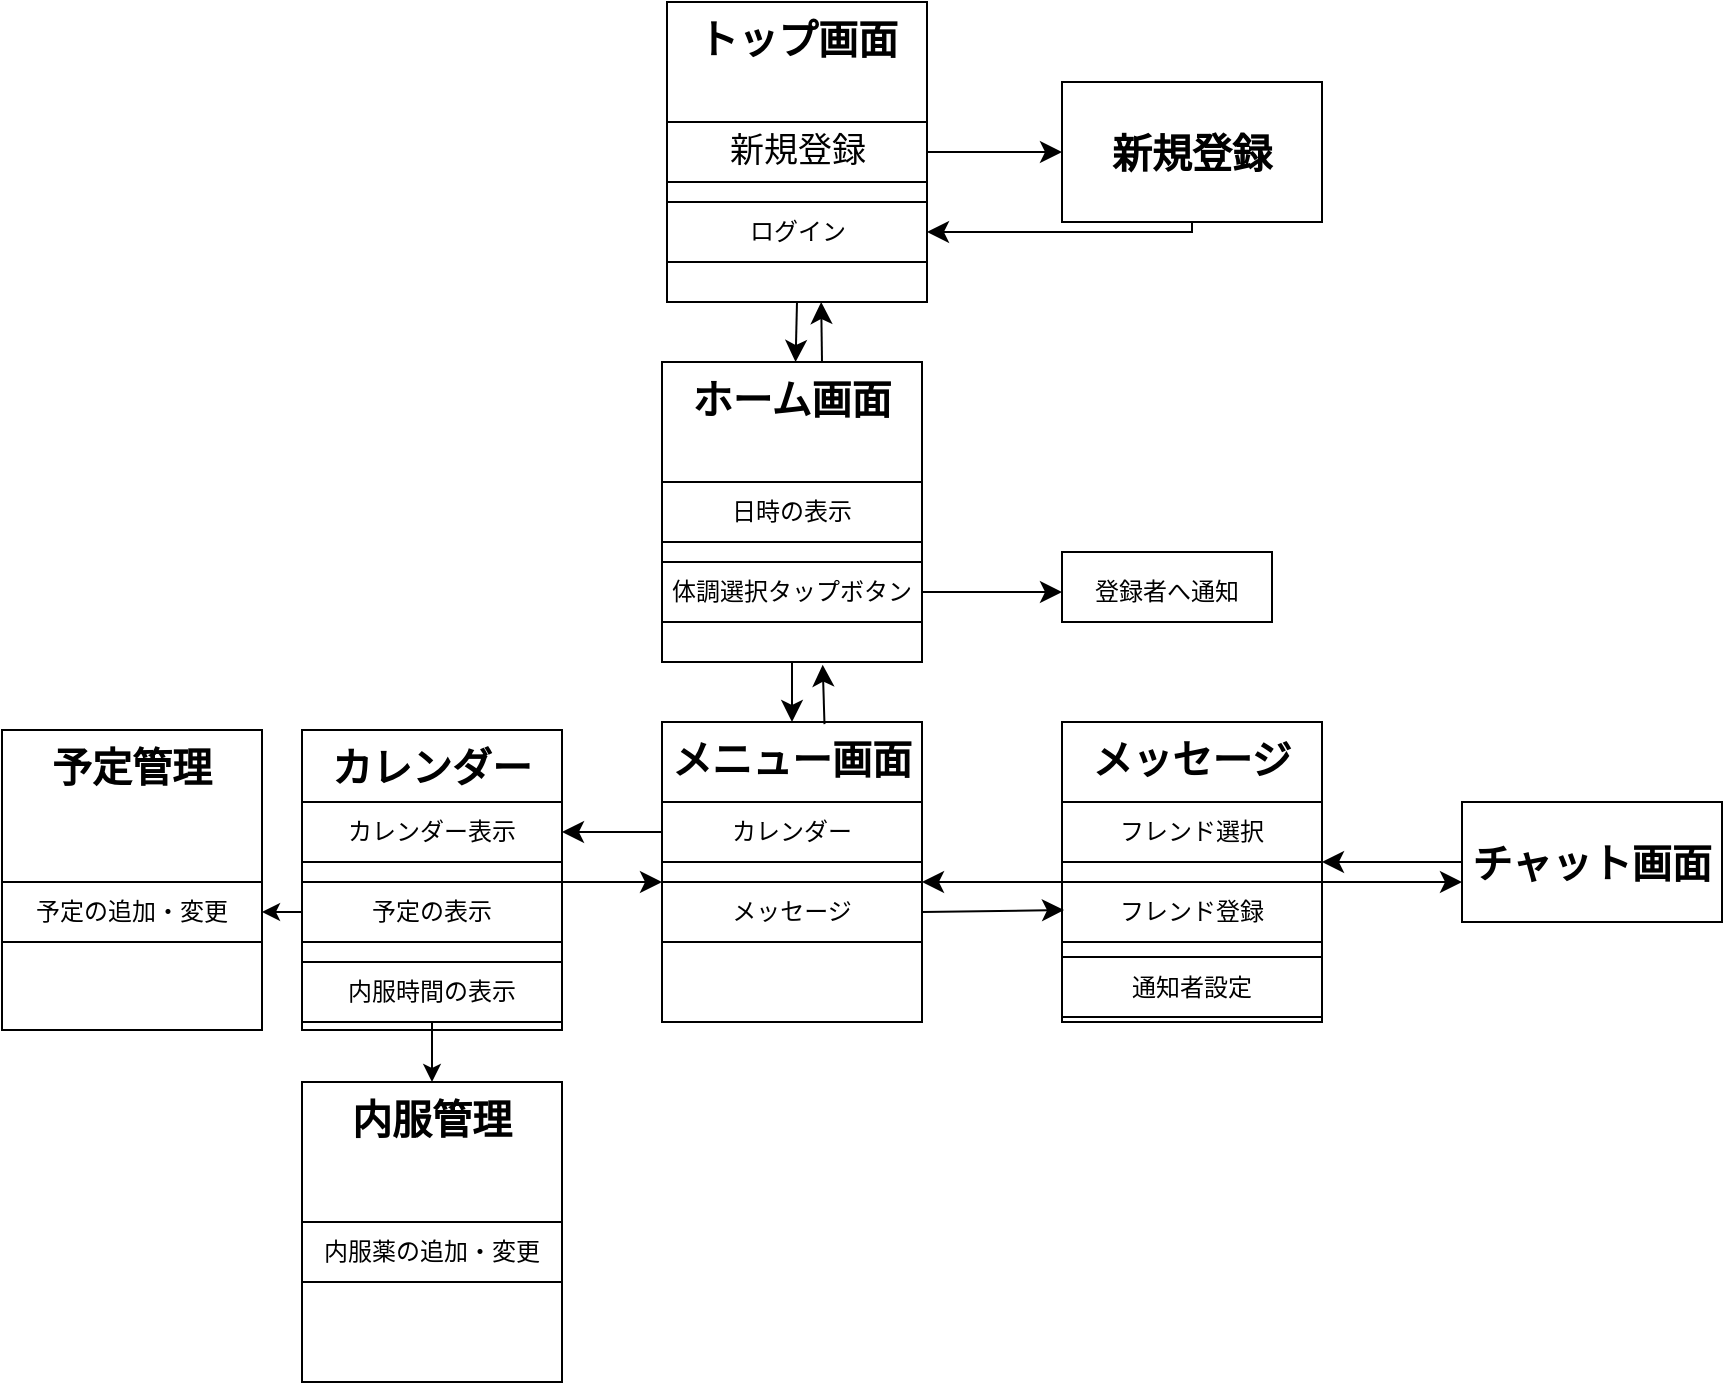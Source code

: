 <mxfile version="22.1.21" type="github">
  <diagram name="ページ1" id="Q2Ya9xMUk2xHWxwP_7T7">
    <mxGraphModel dx="1050" dy="557" grid="1" gridSize="10" guides="1" tooltips="1" connect="1" arrows="1" fold="1" page="1" pageScale="1" pageWidth="1169" pageHeight="827" math="0" shadow="0">
      <root>
        <mxCell id="0" />
        <mxCell id="1" parent="0" />
        <mxCell id="wF62uJ5CvshdJTcdhQYN-43" value="&lt;b style=&quot;border-color: var(--border-color); font-size: 20px; text-align: justify;&quot;&gt;メッセージ&lt;/b&gt;" style="rounded=0;whiteSpace=wrap;html=1;fontSize=16;verticalAlign=top;" parent="1" vertex="1">
          <mxGeometry x="560" y="410" width="130" height="150" as="geometry" />
        </mxCell>
        <mxCell id="wF62uJ5CvshdJTcdhQYN-39" value="&lt;b style=&quot;border-color: var(--border-color); font-size: 20px; text-align: justify;&quot;&gt;カレンダー&lt;/b&gt;" style="rounded=0;whiteSpace=wrap;html=1;fontSize=16;verticalAlign=top;" parent="1" vertex="1">
          <mxGeometry x="180" y="414" width="130" height="150" as="geometry" />
        </mxCell>
        <mxCell id="wF62uJ5CvshdJTcdhQYN-40" value="&lt;b style=&quot;border-color: var(--border-color); font-size: 12px; text-align: justify; background-color: initial;&quot;&gt;&lt;font style=&quot;border-color: var(--border-color); font-size: 20px;&quot;&gt;メニュー画面&lt;/font&gt;&lt;/b&gt;" style="rounded=0;whiteSpace=wrap;html=1;fontSize=16;verticalAlign=top;" parent="1" vertex="1">
          <mxGeometry x="360" y="410" width="130" height="150" as="geometry" />
        </mxCell>
        <mxCell id="wF62uJ5CvshdJTcdhQYN-54" style="edgeStyle=none;curved=1;rounded=0;orthogonalLoop=1;jettySize=auto;html=1;exitX=0.5;exitY=1;exitDx=0;exitDy=0;fontSize=12;startSize=8;endSize=8;" parent="1" source="wF62uJ5CvshdJTcdhQYN-38" edge="1">
          <mxGeometry relative="1" as="geometry">
            <mxPoint x="425" y="410" as="targetPoint" />
          </mxGeometry>
        </mxCell>
        <mxCell id="wF62uJ5CvshdJTcdhQYN-38" value="&lt;b style=&quot;border-color: var(--border-color); font-size: 12px; text-align: justify; background-color: initial;&quot;&gt;&lt;font style=&quot;border-color: var(--border-color); font-size: 20px;&quot;&gt;ホーム画面&lt;/font&gt;&lt;/b&gt;" style="rounded=0;whiteSpace=wrap;html=1;fontSize=16;verticalAlign=top;" parent="1" vertex="1">
          <mxGeometry x="360" y="230" width="130" height="150" as="geometry" />
        </mxCell>
        <mxCell id="wF62uJ5CvshdJTcdhQYN-53" style="edgeStyle=none;curved=1;rounded=0;orthogonalLoop=1;jettySize=auto;html=1;exitX=0.5;exitY=1;exitDx=0;exitDy=0;fontSize=12;startSize=8;endSize=8;" parent="1" source="wF62uJ5CvshdJTcdhQYN-35" target="wF62uJ5CvshdJTcdhQYN-38" edge="1">
          <mxGeometry relative="1" as="geometry" />
        </mxCell>
        <mxCell id="wF62uJ5CvshdJTcdhQYN-35" value="&lt;b style=&quot;border-color: var(--border-color); font-size: 12px; text-align: justify; background-color: initial;&quot;&gt;&lt;font style=&quot;border-color: var(--border-color); font-size: 20px;&quot;&gt;トップ画面&lt;/font&gt;&lt;/b&gt;" style="rounded=0;whiteSpace=wrap;html=1;fontSize=16;verticalAlign=top;" parent="1" vertex="1">
          <mxGeometry x="362.5" y="50" width="130" height="150" as="geometry" />
        </mxCell>
        <mxCell id="W6s8UJVwXBzkDUXXLHak-12" value="日時の表示" style="rounded=0;whiteSpace=wrap;html=1;fillColor=#FFFFFF;strokeColor=#000000;" parent="1" vertex="1">
          <mxGeometry x="360" y="290" width="130" height="30" as="geometry" />
        </mxCell>
        <mxCell id="W6s8UJVwXBzkDUXXLHak-17" value="カレンダー表示" style="rounded=0;whiteSpace=wrap;html=1;fillColor=#FFFFFF;strokeColor=#000000;" parent="1" vertex="1">
          <mxGeometry x="180" y="450" width="130" height="30" as="geometry" />
        </mxCell>
        <mxCell id="W6s8UJVwXBzkDUXXLHak-19" value="メッセージ" style="rounded=0;whiteSpace=wrap;html=1;fillColor=#FFFFFF;strokeColor=#000000;" parent="1" vertex="1">
          <mxGeometry x="360" y="490" width="130" height="30" as="geometry" />
        </mxCell>
        <mxCell id="wF62uJ5CvshdJTcdhQYN-56" style="edgeStyle=none;curved=1;rounded=0;orthogonalLoop=1;jettySize=auto;html=1;exitX=1;exitY=0.5;exitDx=0;exitDy=0;fontSize=12;startSize=8;endSize=8;entryX=0;entryY=0.5;entryDx=0;entryDy=0;" parent="1" source="W6s8UJVwXBzkDUXXLHak-21" edge="1">
          <mxGeometry relative="1" as="geometry">
            <mxPoint x="560" y="345" as="targetPoint" />
          </mxGeometry>
        </mxCell>
        <mxCell id="W6s8UJVwXBzkDUXXLHak-21" value="体調選択タップボタン" style="rounded=0;whiteSpace=wrap;html=1;fillColor=#FFFFFF;strokeColor=#000000;" parent="1" vertex="1">
          <mxGeometry x="360" y="330" width="130" height="30" as="geometry" />
        </mxCell>
        <mxCell id="wF62uJ5CvshdJTcdhQYN-58" style="edgeStyle=none;curved=1;rounded=0;orthogonalLoop=1;jettySize=auto;html=1;exitX=0;exitY=0.5;exitDx=0;exitDy=0;entryX=1;entryY=0.5;entryDx=0;entryDy=0;fontSize=12;startSize=8;endSize=8;" parent="1" source="W6s8UJVwXBzkDUXXLHak-20" target="W6s8UJVwXBzkDUXXLHak-17" edge="1">
          <mxGeometry relative="1" as="geometry" />
        </mxCell>
        <mxCell id="W6s8UJVwXBzkDUXXLHak-20" value="カレンダー" style="rounded=0;whiteSpace=wrap;html=1;fillColor=#FFFFFF;strokeColor=#000000;" parent="1" vertex="1">
          <mxGeometry x="360" y="450" width="130" height="30" as="geometry" />
        </mxCell>
        <mxCell id="W6s8UJVwXBzkDUXXLHak-29" value="内服時間の表示" style="rounded=0;whiteSpace=wrap;html=1;fillColor=#FFFFFF;strokeColor=#000000;" parent="1" vertex="1">
          <mxGeometry x="180" y="530" width="130" height="30" as="geometry" />
        </mxCell>
        <mxCell id="W6s8UJVwXBzkDUXXLHak-30" value="予定の表示" style="rounded=0;whiteSpace=wrap;html=1;fillColor=#FFFFFF;strokeColor=#000000;" parent="1" vertex="1">
          <mxGeometry x="180" y="490" width="130" height="30" as="geometry" />
        </mxCell>
        <mxCell id="W6s8UJVwXBzkDUXXLHak-44" value="フレンド登録" style="rounded=0;whiteSpace=wrap;html=1;fillColor=#FFFFFF;strokeColor=#000000;" parent="1" vertex="1">
          <mxGeometry x="560" y="490" width="130" height="30" as="geometry" />
        </mxCell>
        <mxCell id="W6s8UJVwXBzkDUXXLHak-45" value="フレンド選択" style="rounded=0;whiteSpace=wrap;html=1;fillColor=#FFFFFF;strokeColor=#000000;" parent="1" vertex="1">
          <mxGeometry x="560" y="450" width="130" height="30" as="geometry" />
        </mxCell>
        <mxCell id="W6s8UJVwXBzkDUXXLHak-9" value="ログイン" style="rounded=0;whiteSpace=wrap;html=1;fillColor=#FFFFFF;strokeColor=#000000;" parent="1" vertex="1">
          <mxGeometry x="362.5" y="150" width="130" height="30" as="geometry" />
        </mxCell>
        <mxCell id="wF62uJ5CvshdJTcdhQYN-52" style="edgeStyle=none;curved=1;rounded=0;orthogonalLoop=1;jettySize=auto;html=1;exitX=1;exitY=0.5;exitDx=0;exitDy=0;fontSize=12;startSize=8;endSize=8;" parent="1" source="W6s8UJVwXBzkDUXXLHak-7" target="wF62uJ5CvshdJTcdhQYN-45" edge="1">
          <mxGeometry relative="1" as="geometry" />
        </mxCell>
        <mxCell id="W6s8UJVwXBzkDUXXLHak-7" value="&lt;span style=&quot;font-size: 17px;&quot;&gt;新規登録&lt;/span&gt;" style="rounded=0;whiteSpace=wrap;html=1;fillColor=#FFFFFF;strokeColor=#000000;" parent="1" vertex="1">
          <mxGeometry x="362.5" y="110" width="130" height="30" as="geometry" />
        </mxCell>
        <mxCell id="wF62uJ5CvshdJTcdhQYN-45" value="&lt;b style=&quot;border-color: var(--border-color); font-size: 12px; text-align: justify; background-color: initial;&quot;&gt;&lt;font style=&quot;border-color: var(--border-color); font-size: 20px;&quot;&gt;新規登録&lt;/font&gt;&lt;/b&gt;" style="rounded=0;whiteSpace=wrap;html=1;fontSize=16;fillColor=#FFFFFF;strokeColor=#000000;" parent="1" vertex="1">
          <mxGeometry x="560" y="90" width="130" height="70" as="geometry" />
        </mxCell>
        <mxCell id="wF62uJ5CvshdJTcdhQYN-57" style="edgeStyle=none;curved=1;rounded=0;orthogonalLoop=1;jettySize=auto;html=1;entryX=0.5;entryY=0;entryDx=0;entryDy=0;fontSize=12;startSize=8;endSize=8;" parent="1" source="wF62uJ5CvshdJTcdhQYN-40" target="wF62uJ5CvshdJTcdhQYN-40" edge="1">
          <mxGeometry relative="1" as="geometry" />
        </mxCell>
        <mxCell id="wF62uJ5CvshdJTcdhQYN-59" style="edgeStyle=none;curved=1;rounded=0;orthogonalLoop=1;jettySize=auto;html=1;exitX=1;exitY=0.5;exitDx=0;exitDy=0;fontSize=12;startSize=8;endSize=8;" parent="1" source="W6s8UJVwXBzkDUXXLHak-19" edge="1">
          <mxGeometry relative="1" as="geometry">
            <mxPoint x="561" y="504" as="targetPoint" />
          </mxGeometry>
        </mxCell>
        <mxCell id="wF62uJ5CvshdJTcdhQYN-62" style="edgeStyle=none;curved=1;rounded=0;orthogonalLoop=1;jettySize=auto;html=1;exitX=1;exitY=0;exitDx=0;exitDy=0;fontSize=12;startSize=8;endSize=8;" parent="1" source="W6s8UJVwXBzkDUXXLHak-44" edge="1">
          <mxGeometry relative="1" as="geometry">
            <mxPoint x="760" y="490" as="targetPoint" />
          </mxGeometry>
        </mxCell>
        <mxCell id="wF62uJ5CvshdJTcdhQYN-69" value="" style="endArrow=classic;html=1;rounded=0;fontSize=12;startSize=8;endSize=8;curved=1;exitX=0;exitY=0.5;exitDx=0;exitDy=0;entryX=1;entryY=1;entryDx=0;entryDy=0;" parent="1" target="W6s8UJVwXBzkDUXXLHak-45" edge="1" source="KmbdM3Wqea-NaH2LksH6-8">
          <mxGeometry width="50" height="50" relative="1" as="geometry">
            <mxPoint x="760" y="477.5" as="sourcePoint" />
            <mxPoint x="660" y="500" as="targetPoint" />
            <Array as="points" />
          </mxGeometry>
        </mxCell>
        <mxCell id="wF62uJ5CvshdJTcdhQYN-70" value="" style="endArrow=classic;html=1;rounded=0;fontSize=12;startSize=8;endSize=8;curved=1;exitX=0;exitY=0;exitDx=0;exitDy=0;entryX=1;entryY=0;entryDx=0;entryDy=0;" parent="1" source="W6s8UJVwXBzkDUXXLHak-44" edge="1" target="W6s8UJVwXBzkDUXXLHak-19">
          <mxGeometry width="50" height="50" relative="1" as="geometry">
            <mxPoint x="550" y="490" as="sourcePoint" />
            <mxPoint x="500" y="490" as="targetPoint" />
          </mxGeometry>
        </mxCell>
        <mxCell id="wF62uJ5CvshdJTcdhQYN-71" value="" style="endArrow=classic;html=1;rounded=0;fontSize=12;startSize=8;endSize=8;curved=1;exitX=1;exitY=0;exitDx=0;exitDy=0;" parent="1" source="W6s8UJVwXBzkDUXXLHak-30" edge="1">
          <mxGeometry width="50" height="50" relative="1" as="geometry">
            <mxPoint x="610" y="550" as="sourcePoint" />
            <mxPoint x="360" y="490" as="targetPoint" />
          </mxGeometry>
        </mxCell>
        <mxCell id="wF62uJ5CvshdJTcdhQYN-72" value="" style="endArrow=classic;html=1;rounded=0;fontSize=12;startSize=8;endSize=8;curved=1;exitX=0.625;exitY=0.007;exitDx=0;exitDy=0;exitPerimeter=0;entryX=0.618;entryY=1.009;entryDx=0;entryDy=0;entryPerimeter=0;" parent="1" source="wF62uJ5CvshdJTcdhQYN-40" target="wF62uJ5CvshdJTcdhQYN-38" edge="1">
          <mxGeometry width="50" height="50" relative="1" as="geometry">
            <mxPoint x="610" y="550" as="sourcePoint" />
            <mxPoint x="660" y="500" as="targetPoint" />
          </mxGeometry>
        </mxCell>
        <mxCell id="wF62uJ5CvshdJTcdhQYN-73" value="" style="endArrow=classic;html=1;rounded=0;fontSize=12;startSize=8;endSize=8;curved=1;entryX=0.593;entryY=1;entryDx=0;entryDy=0;entryPerimeter=0;" parent="1" target="wF62uJ5CvshdJTcdhQYN-35" edge="1">
          <mxGeometry width="50" height="50" relative="1" as="geometry">
            <mxPoint x="440" y="230" as="sourcePoint" />
            <mxPoint x="660" y="310" as="targetPoint" />
          </mxGeometry>
        </mxCell>
        <mxCell id="wF62uJ5CvshdJTcdhQYN-74" value="" style="endArrow=classic;html=1;rounded=0;fontSize=12;startSize=8;endSize=8;exitX=0.5;exitY=1;exitDx=0;exitDy=0;entryX=1;entryY=0.5;entryDx=0;entryDy=0;edgeStyle=orthogonalEdgeStyle;" parent="1" source="wF62uJ5CvshdJTcdhQYN-45" target="W6s8UJVwXBzkDUXXLHak-9" edge="1">
          <mxGeometry width="50" height="50" relative="1" as="geometry">
            <mxPoint x="610" y="360" as="sourcePoint" />
            <mxPoint x="660" y="310" as="targetPoint" />
            <Array as="points">
              <mxPoint x="625" y="165" />
            </Array>
          </mxGeometry>
        </mxCell>
        <mxCell id="KmbdM3Wqea-NaH2LksH6-3" value="&lt;div style=&quot;text-align: justify;&quot;&gt;&lt;span style=&quot;background-color: initial; font-size: 20px;&quot;&gt;&lt;b&gt;予定管理&lt;/b&gt;&lt;/span&gt;&lt;/div&gt;" style="rounded=0;whiteSpace=wrap;html=1;fontSize=16;verticalAlign=top;" parent="1" vertex="1">
          <mxGeometry x="30" y="414" width="130" height="150" as="geometry" />
        </mxCell>
        <mxCell id="KmbdM3Wqea-NaH2LksH6-4" value="&lt;div style=&quot;text-align: justify;&quot;&gt;&lt;span style=&quot;font-size: 20px;&quot;&gt;&lt;b&gt;内服管理&lt;/b&gt;&lt;/span&gt;&lt;/div&gt;" style="rounded=0;whiteSpace=wrap;html=1;fontSize=16;verticalAlign=top;" parent="1" vertex="1">
          <mxGeometry x="180" y="590" width="130" height="150" as="geometry" />
        </mxCell>
        <mxCell id="KmbdM3Wqea-NaH2LksH6-6" value="予定の追加・変更" style="rounded=0;whiteSpace=wrap;html=1;fillColor=#FFFFFF;strokeColor=#000000;" parent="1" vertex="1">
          <mxGeometry x="30" y="490" width="130" height="30" as="geometry" />
        </mxCell>
        <mxCell id="KmbdM3Wqea-NaH2LksH6-7" value="内服薬の追加・変更" style="rounded=0;whiteSpace=wrap;html=1;fillColor=#FFFFFF;strokeColor=#000000;" parent="1" vertex="1">
          <mxGeometry x="180" y="660" width="130" height="30" as="geometry" />
        </mxCell>
        <mxCell id="KmbdM3Wqea-NaH2LksH6-8" value="&lt;div style=&quot;text-align: justify;&quot;&gt;&lt;span style=&quot;background-color: initial; font-size: 20px;&quot;&gt;&lt;b&gt;チャット画面&lt;/b&gt;&lt;/span&gt;&lt;/div&gt;" style="rounded=0;whiteSpace=wrap;html=1;fontSize=16;verticalAlign=middle;" parent="1" vertex="1">
          <mxGeometry x="760" y="450" width="130" height="60" as="geometry" />
        </mxCell>
        <mxCell id="KmbdM3Wqea-NaH2LksH6-9" value="" style="endArrow=classic;html=1;rounded=0;entryX=1;entryY=0.5;entryDx=0;entryDy=0;exitX=0;exitY=0.5;exitDx=0;exitDy=0;" parent="1" source="W6s8UJVwXBzkDUXXLHak-30" target="KmbdM3Wqea-NaH2LksH6-6" edge="1">
          <mxGeometry width="50" height="50" relative="1" as="geometry">
            <mxPoint x="200" y="505" as="sourcePoint" />
            <mxPoint x="580" y="460" as="targetPoint" />
          </mxGeometry>
        </mxCell>
        <mxCell id="KmbdM3Wqea-NaH2LksH6-10" value="" style="endArrow=classic;html=1;rounded=0;exitX=0.5;exitY=1;exitDx=0;exitDy=0;entryX=0.5;entryY=0;entryDx=0;entryDy=0;" parent="1" source="W6s8UJVwXBzkDUXXLHak-29" target="KmbdM3Wqea-NaH2LksH6-4" edge="1">
          <mxGeometry width="50" height="50" relative="1" as="geometry">
            <mxPoint x="530" y="510" as="sourcePoint" />
            <mxPoint x="580" y="460" as="targetPoint" />
          </mxGeometry>
        </mxCell>
        <mxCell id="cUisyh6y1iMJboa_lbJv-1" value="&lt;span style=&quot;border-color: var(--border-color); text-align: justify; background-color: initial;&quot;&gt;&lt;font style=&quot;border-color: var(--border-color); font-size: 12px;&quot;&gt;登録者へ通知&lt;/font&gt;&lt;/span&gt;" style="rounded=0;whiteSpace=wrap;html=1;fontSize=16;fillColor=#FFFFFF;strokeColor=#000000;" vertex="1" parent="1">
          <mxGeometry x="560" y="325" width="105" height="35" as="geometry" />
        </mxCell>
        <mxCell id="cUisyh6y1iMJboa_lbJv-4" value="通知者設定" style="rounded=0;whiteSpace=wrap;html=1;fillColor=#FFFFFF;strokeColor=#000000;" vertex="1" parent="1">
          <mxGeometry x="560" y="527.5" width="130" height="30" as="geometry" />
        </mxCell>
      </root>
    </mxGraphModel>
  </diagram>
</mxfile>
